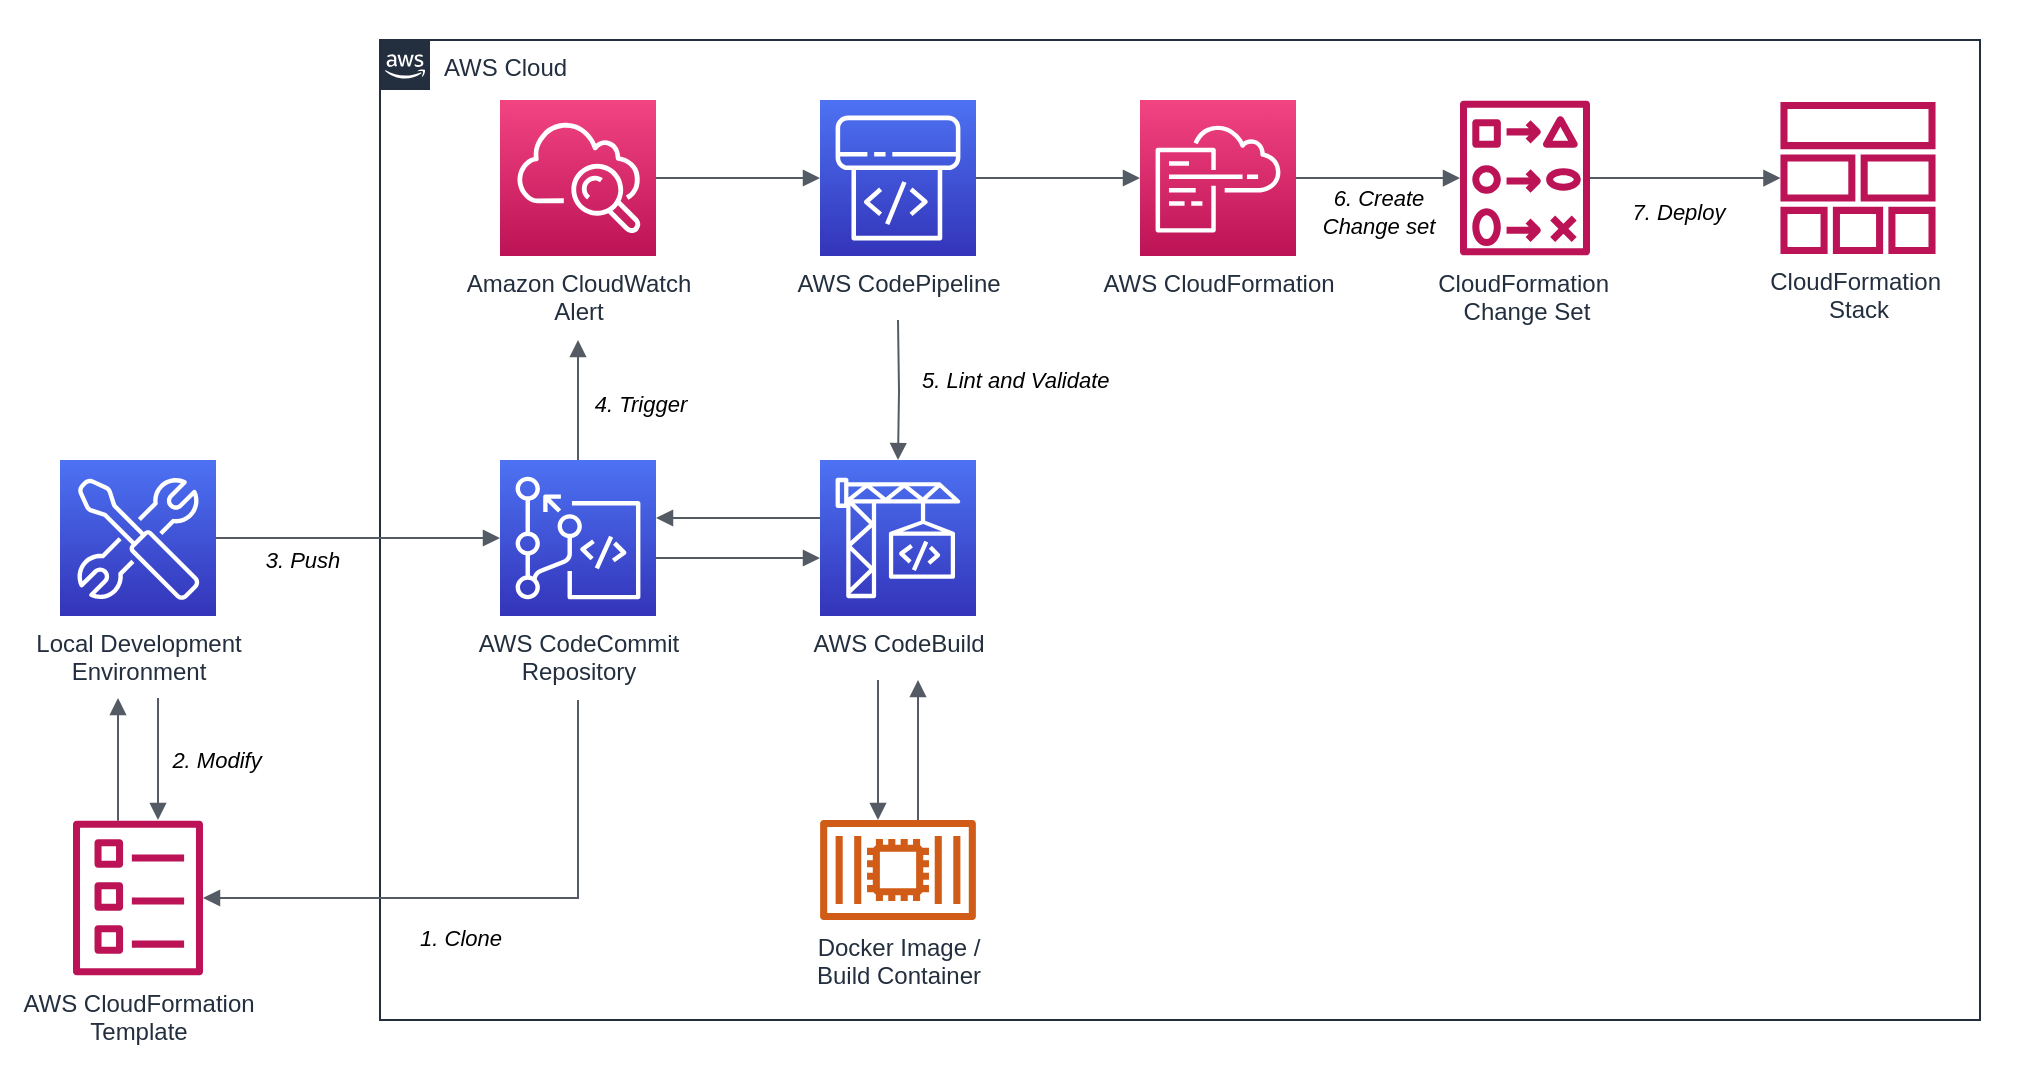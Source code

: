 <mxfile version="13.6.2" type="device"><diagram id="Zjh-4ZoRx-FGy_EZCnim" name="Page-1"><mxGraphModel dx="932" dy="666" grid="1" gridSize="10" guides="1" tooltips="1" connect="1" arrows="1" fold="1" page="1" pageScale="1" pageWidth="1400" pageHeight="850" math="0" shadow="0"><root><mxCell id="0"/><mxCell id="1" parent="0"/><mxCell id="xAu8WRtGa1iYVRQ2GGk4-38" value="" style="rounded=0;whiteSpace=wrap;html=1;align=left;strokeColor=none;" parent="1" vertex="1"><mxGeometry x="150" y="130" width="1010" height="540" as="geometry"/></mxCell><mxCell id="mqYHOT5nda2-XIR9dfaa-1" value="AWS Cloud" style="points=[[0,0],[0.25,0],[0.5,0],[0.75,0],[1,0],[1,0.25],[1,0.5],[1,0.75],[1,1],[0.75,1],[0.5,1],[0.25,1],[0,1],[0,0.75],[0,0.5],[0,0.25]];outlineConnect=0;gradientColor=none;html=1;whiteSpace=wrap;fontSize=12;fontStyle=0;shape=mxgraph.aws4.group;grIcon=mxgraph.aws4.group_aws_cloud_alt;strokeColor=#232F3E;fillColor=none;verticalAlign=top;align=left;spacingLeft=30;fontColor=#232F3E;dashed=0;" vertex="1" parent="1"><mxGeometry x="340" y="150" width="800" height="490" as="geometry"/></mxCell><mxCell id="xAu8WRtGa1iYVRQ2GGk4-12" style="edgeStyle=orthogonalEdgeStyle;rounded=0;orthogonalLoop=1;jettySize=auto;html=1;endArrow=block;endFill=1;strokeColor=#545B64;" parent="1" edge="1"><mxGeometry relative="1" as="geometry"><mxPoint x="560" y="389" as="sourcePoint"/><mxPoint x="478" y="389" as="targetPoint"/></mxGeometry></mxCell><mxCell id="xAu8WRtGa1iYVRQ2GGk4-28" style="edgeStyle=orthogonalEdgeStyle;rounded=0;orthogonalLoop=1;jettySize=auto;html=1;endArrow=block;endFill=1;strokeColor=#545B64;" parent="1" edge="1"><mxGeometry relative="1" as="geometry"><mxPoint x="589" y="470" as="sourcePoint"/><mxPoint x="589" y="540.045" as="targetPoint"/></mxGeometry></mxCell><mxCell id="xAu8WRtGa1iYVRQ2GGk4-1" value="AWS CodeBuild" style="outlineConnect=0;fontColor=#232F3E;gradientColor=#4D72F3;gradientDirection=north;fillColor=#3334B9;strokeColor=#ffffff;dashed=0;verticalLabelPosition=bottom;verticalAlign=top;align=center;html=1;fontSize=12;fontStyle=0;aspect=fixed;shape=mxgraph.aws4.resourceIcon;resIcon=mxgraph.aws4.codebuild;" parent="1" vertex="1"><mxGeometry x="560" y="360" width="78" height="78" as="geometry"/></mxCell><mxCell id="xAu8WRtGa1iYVRQ2GGk4-14" style="edgeStyle=orthogonalEdgeStyle;rounded=0;orthogonalLoop=1;jettySize=auto;html=1;endArrow=block;endFill=1;strokeColor=#545B64;fontStyle=2" parent="1" target="xAu8WRtGa1iYVRQ2GGk4-6" edge="1"><mxGeometry relative="1" as="geometry"><mxPoint x="439" y="480" as="sourcePoint"/><Array as="points"><mxPoint x="439" y="579"/></Array></mxGeometry></mxCell><mxCell id="xAu8WRtGa1iYVRQ2GGk4-15" value="1. Clone" style="edgeLabel;html=1;align=center;verticalAlign=middle;resizable=0;points=[];fontStyle=2" parent="xAu8WRtGa1iYVRQ2GGk4-14" vertex="1" connectable="0"><mxGeometry x="-0.562" y="-1" relative="1" as="geometry"><mxPoint x="-58" y="56" as="offset"/></mxGeometry></mxCell><mxCell id="xAu8WRtGa1iYVRQ2GGk4-21" style="edgeStyle=orthogonalEdgeStyle;rounded=0;orthogonalLoop=1;jettySize=auto;html=1;endArrow=block;endFill=1;strokeColor=#545B64;fontStyle=2" parent="1" source="xAu8WRtGa1iYVRQ2GGk4-2" edge="1"><mxGeometry relative="1" as="geometry"><mxPoint x="439" y="300" as="targetPoint"/></mxGeometry></mxCell><mxCell id="xAu8WRtGa1iYVRQ2GGk4-34" value="4. Trigger" style="edgeLabel;html=1;align=center;verticalAlign=middle;resizable=0;points=[];fontStyle=2" parent="xAu8WRtGa1iYVRQ2GGk4-21" vertex="1" connectable="0"><mxGeometry x="-0.067" y="-2" relative="1" as="geometry"><mxPoint x="29" as="offset"/></mxGeometry></mxCell><mxCell id="xAu8WRtGa1iYVRQ2GGk4-2" value="AWS CodeCommit&lt;br&gt;Repository" style="outlineConnect=0;fontColor=#232F3E;gradientColor=#4D72F3;gradientDirection=north;fillColor=#3334B9;strokeColor=#ffffff;dashed=0;verticalLabelPosition=bottom;verticalAlign=top;align=center;html=1;fontSize=12;fontStyle=0;aspect=fixed;shape=mxgraph.aws4.resourceIcon;resIcon=mxgraph.aws4.codecommit;" parent="1" vertex="1"><mxGeometry x="400" y="360" width="78" height="78" as="geometry"/></mxCell><mxCell id="xAu8WRtGa1iYVRQ2GGk4-18" style="edgeStyle=orthogonalEdgeStyle;rounded=0;orthogonalLoop=1;jettySize=auto;html=1;endArrow=block;endFill=1;strokeColor=#545B64;" parent="1" target="xAu8WRtGa1iYVRQ2GGk4-1" edge="1"><mxGeometry relative="1" as="geometry"><mxPoint x="599" y="290" as="sourcePoint"/></mxGeometry></mxCell><mxCell id="xAu8WRtGa1iYVRQ2GGk4-31" style="edgeStyle=orthogonalEdgeStyle;rounded=0;orthogonalLoop=1;jettySize=auto;html=1;endArrow=block;endFill=1;strokeColor=#545B64;" parent="1" source="xAu8WRtGa1iYVRQ2GGk4-3" target="xAu8WRtGa1iYVRQ2GGk4-4" edge="1"><mxGeometry relative="1" as="geometry"/></mxCell><mxCell id="xAu8WRtGa1iYVRQ2GGk4-3" value="AWS CodePipeline" style="outlineConnect=0;fontColor=#232F3E;gradientColor=#4D72F3;gradientDirection=north;fillColor=#3334B9;strokeColor=#ffffff;dashed=0;verticalLabelPosition=bottom;verticalAlign=top;align=center;html=1;fontSize=12;fontStyle=0;aspect=fixed;shape=mxgraph.aws4.resourceIcon;resIcon=mxgraph.aws4.codepipeline;" parent="1" vertex="1"><mxGeometry x="560" y="180" width="78" height="78" as="geometry"/></mxCell><mxCell id="xAu8WRtGa1iYVRQ2GGk4-25" style="edgeStyle=orthogonalEdgeStyle;rounded=0;orthogonalLoop=1;jettySize=auto;html=1;endArrow=block;endFill=1;strokeColor=#545B64;" parent="1" source="xAu8WRtGa1iYVRQ2GGk4-7" target="xAu8WRtGa1iYVRQ2GGk4-5" edge="1"><mxGeometry relative="1" as="geometry"><mxPoint x="980" y="219" as="sourcePoint"/></mxGeometry></mxCell><mxCell id="xAu8WRtGa1iYVRQ2GGk4-4" value="AWS CloudFormation" style="outlineConnect=0;fontColor=#232F3E;gradientColor=#F34482;gradientDirection=north;fillColor=#BC1356;strokeColor=#ffffff;dashed=0;verticalLabelPosition=bottom;verticalAlign=top;align=center;html=1;fontSize=12;fontStyle=0;aspect=fixed;shape=mxgraph.aws4.resourceIcon;resIcon=mxgraph.aws4.cloudformation;" parent="1" vertex="1"><mxGeometry x="720" y="180" width="78" height="78" as="geometry"/></mxCell><mxCell id="xAu8WRtGa1iYVRQ2GGk4-5" value="CloudFormation&amp;nbsp;&lt;br&gt;Stack" style="outlineConnect=0;fontColor=#232F3E;gradientColor=none;fillColor=#BC1356;strokeColor=none;dashed=0;verticalLabelPosition=bottom;verticalAlign=top;align=center;html=1;fontSize=12;fontStyle=0;aspect=fixed;pointerEvents=1;shape=mxgraph.aws4.stack;" parent="1" vertex="1"><mxGeometry x="1040" y="181" width="78" height="76" as="geometry"/></mxCell><mxCell id="xAu8WRtGa1iYVRQ2GGk4-11" style="edgeStyle=orthogonalEdgeStyle;rounded=0;orthogonalLoop=1;jettySize=auto;html=1;endArrow=block;endFill=1;strokeColor=#545B64;" parent="1" source="xAu8WRtGa1iYVRQ2GGk4-6" edge="1"><mxGeometry relative="1" as="geometry"><mxPoint x="209" y="560.299" as="sourcePoint"/><mxPoint x="209" y="479" as="targetPoint"/><Array as="points"><mxPoint x="209" y="530"/><mxPoint x="209" y="530"/></Array></mxGeometry></mxCell><mxCell id="xAu8WRtGa1iYVRQ2GGk4-6" value="AWS CloudFormation &lt;br&gt;Template" style="outlineConnect=0;fontColor=#232F3E;gradientColor=none;fillColor=#BC1356;strokeColor=none;dashed=0;verticalLabelPosition=bottom;verticalAlign=top;align=center;html=1;fontSize=12;fontStyle=0;aspect=fixed;pointerEvents=1;shape=mxgraph.aws4.template;" parent="1" vertex="1"><mxGeometry x="186.5" y="540" width="65" height="78" as="geometry"/></mxCell><mxCell id="xAu8WRtGa1iYVRQ2GGk4-24" style="edgeStyle=orthogonalEdgeStyle;rounded=0;orthogonalLoop=1;jettySize=auto;html=1;endArrow=block;endFill=1;strokeColor=#545B64;" parent="1" source="xAu8WRtGa1iYVRQ2GGk4-4" target="xAu8WRtGa1iYVRQ2GGk4-7" edge="1"><mxGeometry relative="1" as="geometry"/></mxCell><mxCell id="xAu8WRtGa1iYVRQ2GGk4-36" value="6. Create&lt;br&gt;Change set" style="edgeLabel;html=1;align=center;verticalAlign=middle;resizable=0;points=[];fontStyle=2" parent="xAu8WRtGa1iYVRQ2GGk4-24" vertex="1" connectable="0"><mxGeometry x="-0.146" y="1" relative="1" as="geometry"><mxPoint x="6" y="18" as="offset"/></mxGeometry></mxCell><mxCell id="xAu8WRtGa1iYVRQ2GGk4-7" value="CloudFormation&amp;nbsp;&lt;br&gt;Change Set" style="outlineConnect=0;fontColor=#232F3E;gradientColor=none;fillColor=#BC1356;strokeColor=none;dashed=0;verticalLabelPosition=bottom;verticalAlign=top;align=center;html=1;fontSize=12;fontStyle=0;aspect=fixed;pointerEvents=1;shape=mxgraph.aws4.change_set;" parent="1" vertex="1"><mxGeometry x="880" y="180" width="65" height="78" as="geometry"/></mxCell><mxCell id="xAu8WRtGa1iYVRQ2GGk4-9" style="edgeStyle=orthogonalEdgeStyle;rounded=0;orthogonalLoop=1;jettySize=auto;html=1;strokeColor=#545B64;endFill=1;endArrow=block;fontStyle=2" parent="1" source="xAu8WRtGa1iYVRQ2GGk4-8" target="xAu8WRtGa1iYVRQ2GGk4-2" edge="1"><mxGeometry relative="1" as="geometry"><Array as="points"><mxPoint x="330" y="399"/><mxPoint x="330" y="399"/></Array></mxGeometry></mxCell><mxCell id="xAu8WRtGa1iYVRQ2GGk4-16" value="3. Push" style="edgeLabel;html=1;align=center;verticalAlign=middle;resizable=0;points=[];fontStyle=2" parent="xAu8WRtGa1iYVRQ2GGk4-9" vertex="1" connectable="0"><mxGeometry x="0.024" relative="1" as="geometry"><mxPoint x="-30" y="11" as="offset"/></mxGeometry></mxCell><mxCell id="xAu8WRtGa1iYVRQ2GGk4-8" value="Local Development &lt;br&gt;Environment" style="outlineConnect=0;fontColor=#232F3E;gradientColor=#4D72F3;gradientDirection=north;fillColor=#3334B9;strokeColor=#ffffff;dashed=0;verticalLabelPosition=bottom;verticalAlign=top;align=center;html=1;fontSize=12;fontStyle=0;aspect=fixed;shape=mxgraph.aws4.resourceIcon;resIcon=mxgraph.aws4.developer_tools;" parent="1" vertex="1"><mxGeometry x="180" y="360" width="78" height="78" as="geometry"/></mxCell><mxCell id="xAu8WRtGa1iYVRQ2GGk4-13" style="edgeStyle=orthogonalEdgeStyle;rounded=0;orthogonalLoop=1;jettySize=auto;html=1;endArrow=block;endFill=1;strokeColor=#545B64;" parent="1" edge="1"><mxGeometry relative="1" as="geometry"><mxPoint x="478" y="409" as="sourcePoint"/><mxPoint x="560" y="409" as="targetPoint"/></mxGeometry></mxCell><mxCell id="xAu8WRtGa1iYVRQ2GGk4-17" style="edgeStyle=orthogonalEdgeStyle;rounded=0;orthogonalLoop=1;jettySize=auto;html=1;endArrow=block;endFill=1;strokeColor=#545B64;fontStyle=2" parent="1" edge="1"><mxGeometry relative="1" as="geometry"><mxPoint x="229" y="479" as="sourcePoint"/><mxPoint x="229" y="540" as="targetPoint"/></mxGeometry></mxCell><mxCell id="xAu8WRtGa1iYVRQ2GGk4-30" value="2. Modify" style="edgeLabel;html=1;align=center;verticalAlign=middle;resizable=0;points=[];fontStyle=2" parent="xAu8WRtGa1iYVRQ2GGk4-17" vertex="1" connectable="0"><mxGeometry x="-0.213" y="1" relative="1" as="geometry"><mxPoint x="28" y="7" as="offset"/></mxGeometry></mxCell><mxCell id="xAu8WRtGa1iYVRQ2GGk4-22" style="edgeStyle=orthogonalEdgeStyle;rounded=0;orthogonalLoop=1;jettySize=auto;html=1;endArrow=block;endFill=1;strokeColor=#545B64;" parent="1" source="xAu8WRtGa1iYVRQ2GGk4-20" target="xAu8WRtGa1iYVRQ2GGk4-3" edge="1"><mxGeometry relative="1" as="geometry"/></mxCell><mxCell id="xAu8WRtGa1iYVRQ2GGk4-20" value="&lt;span style=&quot;text-align: left&quot;&gt;Amazon CloudWatch &lt;br&gt;Alert&lt;/span&gt;" style="outlineConnect=0;fontColor=#232F3E;gradientColor=#F34482;gradientDirection=north;fillColor=#BC1356;strokeColor=#ffffff;dashed=0;verticalLabelPosition=bottom;verticalAlign=top;align=center;html=1;fontSize=12;fontStyle=0;aspect=fixed;shape=mxgraph.aws4.resourceIcon;resIcon=mxgraph.aws4.cloudwatch;" parent="1" vertex="1"><mxGeometry x="400" y="180" width="78" height="78" as="geometry"/></mxCell><mxCell id="xAu8WRtGa1iYVRQ2GGk4-27" value="Docker Image /&lt;br&gt;Build Container" style="outlineConnect=0;fontColor=#232F3E;gradientColor=none;fillColor=#D05C17;strokeColor=none;dashed=0;verticalLabelPosition=bottom;verticalAlign=top;align=center;html=1;fontSize=12;fontStyle=0;aspect=fixed;pointerEvents=1;shape=mxgraph.aws4.container_2;" parent="1" vertex="1"><mxGeometry x="560" y="540" width="78" height="50" as="geometry"/></mxCell><mxCell id="xAu8WRtGa1iYVRQ2GGk4-29" value="5. Lint and Validate" style="edgeStyle=orthogonalEdgeStyle;rounded=0;orthogonalLoop=1;jettySize=auto;html=1;endArrow=block;endFill=1;strokeColor=#545B64;align=left;fontStyle=2" parent="1" edge="1"><mxGeometry x="1" y="150" relative="1" as="geometry"><mxPoint x="609" y="540.045" as="sourcePoint"/><mxPoint x="609" y="470" as="targetPoint"/><mxPoint x="150" y="-150" as="offset"/></mxGeometry></mxCell><mxCell id="xAu8WRtGa1iYVRQ2GGk4-37" value="7. Deploy" style="edgeLabel;html=1;align=center;verticalAlign=middle;resizable=0;points=[];fontStyle=2" parent="1" vertex="1" connectable="0"><mxGeometry x="989" y="236" as="geometry"/></mxCell></root></mxGraphModel></diagram></mxfile>